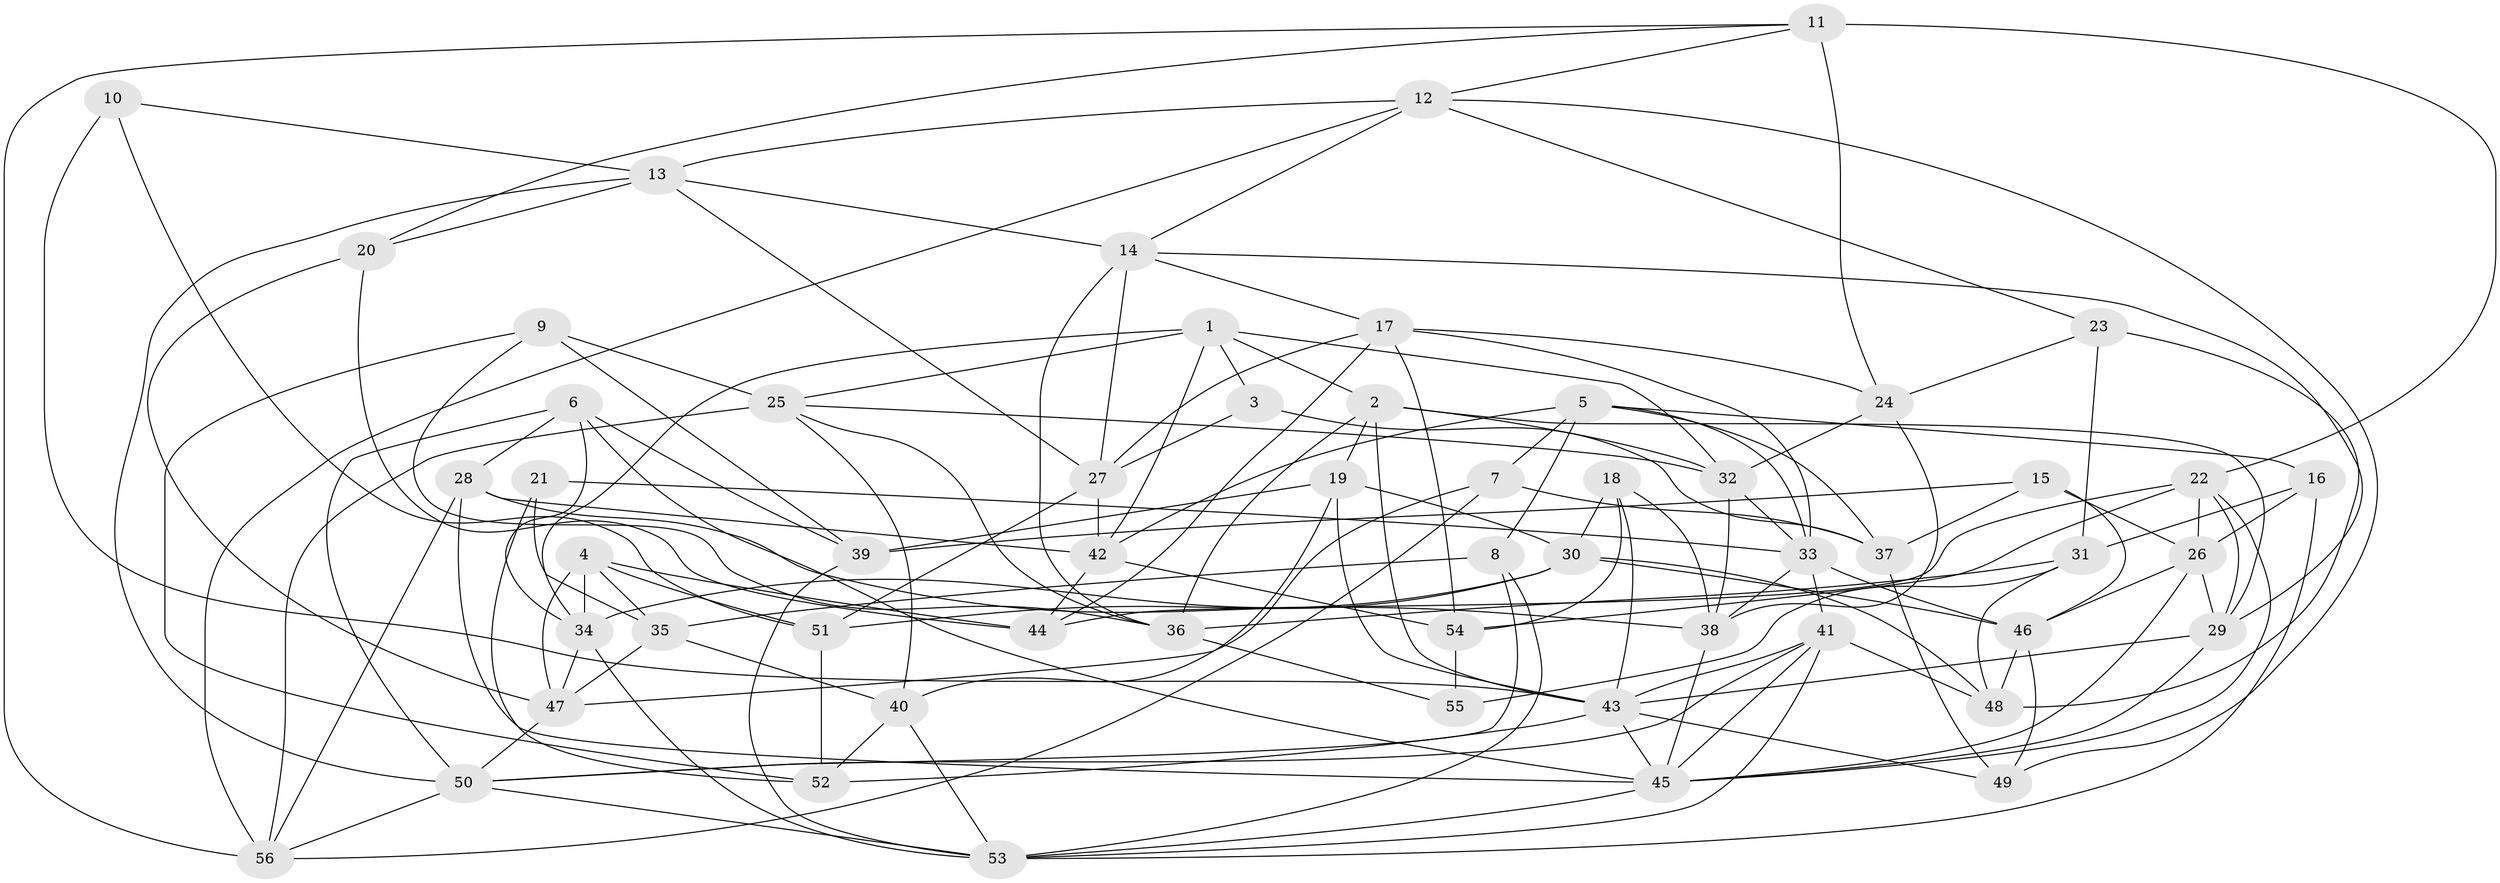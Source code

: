// original degree distribution, {4: 1.0}
// Generated by graph-tools (version 1.1) at 2025/02/03/09/25 03:02:57]
// undirected, 56 vertices, 150 edges
graph export_dot {
graph [start="1"]
  node [color=gray90,style=filled];
  1;
  2;
  3;
  4;
  5;
  6;
  7;
  8;
  9;
  10;
  11;
  12;
  13;
  14;
  15;
  16;
  17;
  18;
  19;
  20;
  21;
  22;
  23;
  24;
  25;
  26;
  27;
  28;
  29;
  30;
  31;
  32;
  33;
  34;
  35;
  36;
  37;
  38;
  39;
  40;
  41;
  42;
  43;
  44;
  45;
  46;
  47;
  48;
  49;
  50;
  51;
  52;
  53;
  54;
  55;
  56;
  1 -- 2 [weight=1.0];
  1 -- 3 [weight=1.0];
  1 -- 25 [weight=1.0];
  1 -- 32 [weight=1.0];
  1 -- 34 [weight=1.0];
  1 -- 42 [weight=1.0];
  2 -- 19 [weight=1.0];
  2 -- 29 [weight=1.0];
  2 -- 32 [weight=1.0];
  2 -- 36 [weight=1.0];
  2 -- 43 [weight=1.0];
  3 -- 27 [weight=1.0];
  3 -- 37 [weight=2.0];
  4 -- 34 [weight=1.0];
  4 -- 35 [weight=1.0];
  4 -- 44 [weight=2.0];
  4 -- 47 [weight=1.0];
  4 -- 51 [weight=1.0];
  5 -- 7 [weight=1.0];
  5 -- 8 [weight=1.0];
  5 -- 16 [weight=1.0];
  5 -- 33 [weight=1.0];
  5 -- 37 [weight=1.0];
  5 -- 42 [weight=1.0];
  6 -- 28 [weight=1.0];
  6 -- 34 [weight=1.0];
  6 -- 39 [weight=1.0];
  6 -- 45 [weight=1.0];
  6 -- 50 [weight=2.0];
  7 -- 37 [weight=1.0];
  7 -- 47 [weight=1.0];
  7 -- 56 [weight=1.0];
  8 -- 35 [weight=1.0];
  8 -- 50 [weight=1.0];
  8 -- 53 [weight=1.0];
  9 -- 25 [weight=1.0];
  9 -- 36 [weight=1.0];
  9 -- 39 [weight=1.0];
  9 -- 52 [weight=1.0];
  10 -- 13 [weight=1.0];
  10 -- 43 [weight=2.0];
  10 -- 51 [weight=1.0];
  11 -- 12 [weight=1.0];
  11 -- 20 [weight=1.0];
  11 -- 22 [weight=1.0];
  11 -- 24 [weight=2.0];
  11 -- 56 [weight=1.0];
  12 -- 13 [weight=1.0];
  12 -- 14 [weight=1.0];
  12 -- 23 [weight=1.0];
  12 -- 49 [weight=1.0];
  12 -- 56 [weight=1.0];
  13 -- 14 [weight=1.0];
  13 -- 20 [weight=1.0];
  13 -- 27 [weight=1.0];
  13 -- 50 [weight=1.0];
  14 -- 17 [weight=1.0];
  14 -- 27 [weight=1.0];
  14 -- 29 [weight=1.0];
  14 -- 36 [weight=1.0];
  15 -- 26 [weight=1.0];
  15 -- 37 [weight=1.0];
  15 -- 39 [weight=1.0];
  15 -- 46 [weight=1.0];
  16 -- 26 [weight=1.0];
  16 -- 31 [weight=1.0];
  16 -- 53 [weight=1.0];
  17 -- 24 [weight=1.0];
  17 -- 27 [weight=1.0];
  17 -- 33 [weight=1.0];
  17 -- 44 [weight=1.0];
  17 -- 54 [weight=1.0];
  18 -- 30 [weight=1.0];
  18 -- 38 [weight=1.0];
  18 -- 43 [weight=1.0];
  18 -- 54 [weight=1.0];
  19 -- 30 [weight=2.0];
  19 -- 39 [weight=1.0];
  19 -- 40 [weight=1.0];
  19 -- 43 [weight=1.0];
  20 -- 44 [weight=1.0];
  20 -- 47 [weight=1.0];
  21 -- 33 [weight=1.0];
  21 -- 35 [weight=2.0];
  21 -- 52 [weight=1.0];
  22 -- 26 [weight=1.0];
  22 -- 29 [weight=1.0];
  22 -- 44 [weight=1.0];
  22 -- 45 [weight=1.0];
  22 -- 54 [weight=1.0];
  23 -- 24 [weight=1.0];
  23 -- 31 [weight=2.0];
  23 -- 48 [weight=2.0];
  24 -- 32 [weight=1.0];
  24 -- 38 [weight=1.0];
  25 -- 32 [weight=1.0];
  25 -- 36 [weight=1.0];
  25 -- 40 [weight=1.0];
  25 -- 56 [weight=1.0];
  26 -- 29 [weight=1.0];
  26 -- 45 [weight=1.0];
  26 -- 46 [weight=1.0];
  27 -- 42 [weight=1.0];
  27 -- 51 [weight=1.0];
  28 -- 38 [weight=1.0];
  28 -- 42 [weight=1.0];
  28 -- 45 [weight=2.0];
  28 -- 56 [weight=1.0];
  29 -- 43 [weight=1.0];
  29 -- 45 [weight=1.0];
  30 -- 34 [weight=1.0];
  30 -- 46 [weight=1.0];
  30 -- 48 [weight=2.0];
  30 -- 51 [weight=1.0];
  31 -- 36 [weight=1.0];
  31 -- 48 [weight=1.0];
  31 -- 55 [weight=1.0];
  32 -- 33 [weight=1.0];
  32 -- 38 [weight=1.0];
  33 -- 38 [weight=1.0];
  33 -- 41 [weight=1.0];
  33 -- 46 [weight=2.0];
  34 -- 47 [weight=1.0];
  34 -- 53 [weight=1.0];
  35 -- 40 [weight=1.0];
  35 -- 47 [weight=1.0];
  36 -- 55 [weight=1.0];
  37 -- 49 [weight=1.0];
  38 -- 45 [weight=1.0];
  39 -- 53 [weight=2.0];
  40 -- 52 [weight=1.0];
  40 -- 53 [weight=2.0];
  41 -- 43 [weight=1.0];
  41 -- 45 [weight=1.0];
  41 -- 48 [weight=1.0];
  41 -- 50 [weight=1.0];
  41 -- 53 [weight=1.0];
  42 -- 44 [weight=1.0];
  42 -- 54 [weight=1.0];
  43 -- 45 [weight=1.0];
  43 -- 49 [weight=1.0];
  43 -- 52 [weight=1.0];
  45 -- 53 [weight=1.0];
  46 -- 48 [weight=2.0];
  46 -- 49 [weight=1.0];
  47 -- 50 [weight=1.0];
  50 -- 53 [weight=1.0];
  50 -- 56 [weight=1.0];
  51 -- 52 [weight=2.0];
  54 -- 55 [weight=2.0];
}
